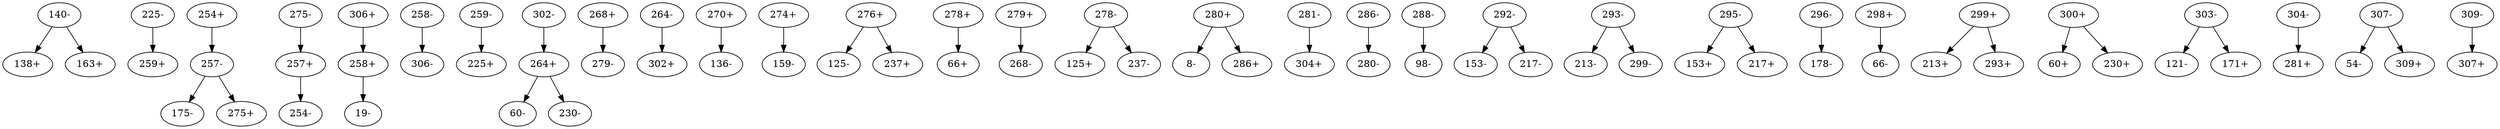 digraph dist {
graph [k=45 s=200 n=10]
"140-" -> "138+" [d=-35 e=2.7 n=59]
"140-" -> "163+" [d=41 e=3.6 n=34]
"225-" -> "259+" [d=-23 e=2.4 n=73]
"254+" -> "257-" [d=-176 e=2.1 n=97]
"257+" -> "254-" [d=-176 e=2.1 n=97]
"257-" -> "175-" [d=-39 e=5.5 n=14]
"257-" -> "275+" [d=-28 e=2.1 n=94]
"258+" -> "19-" [d=-20 e=3.3 n=39]
"258-" -> "306-" [d=-35 e=1.9 n=123]
"259-" -> "225+" [d=-23 e=2.4 n=73]
"264+" -> "60-" [d=-47 e=2.4 n=73]
"264+" -> "230-" [d=83 e=6.3 n=11]
"268+" -> "279-" [d=35 e=4.4 n=22]
"264-" -> "302+" [d=-33 e=2.3 n=85]
"270+" -> "136-" [d=-23 e=2.7 n=59]
"274+" -> "159-" [d=-20 e=2.5 n=68]
"275-" -> "257+" [d=-28 e=2.1 n=94]
"276+" -> "125-" [d=-41 e=3.4 n=37]
"276+" -> "237+" [d=39 e=3.1 n=46]
"278+" -> "66+" [d=-47 e=3.2 n=42]
"279+" -> "268-" [d=35 e=4.4 n=22]
"278-" -> "125+" [d=42 e=4.5 n=21]
"278-" -> "237-" [d=-5 e=4.5 n=21]
"280+" -> "8-" [d=-35 e=2.7 n=59]
"280+" -> "286+" [d=49 e=5.2 n=16]
"281-" -> "304+" [d=29 e=3.3 n=40]
"286-" -> "280-" [d=49 e=5.2 n=16]
"288-" -> "98-" [d=27 e=3.3 n=39]
"292-" -> "153-" [d=-32 e=3.1 n=46]
"292-" -> "217-" [d=50 e=4.9 n=18]
"293-" -> "213-" [d=34 e=5.8 n=13]
"293-" -> "299-" [d=-101 e=4.5 n=21]
"295-" -> "153+" [d=70 e=6.0 n=12]
"295-" -> "217+" [d=-25 e=3.9 n=29]
"296-" -> "178-" [d=47 e=4.2 n=24]
"298+" -> "66-" [d=-27 e=3.7 n=31]
"299+" -> "213+" [d=23 e=3.6 n=33]
"299+" -> "293+" [d=-101 e=4.5 n=21]
"300+" -> "60+" [d=48 e=4.1 n=26]
"300+" -> "230+" [d=-12 e=4.8 n=19]
"302-" -> "264+" [d=-33 e=2.3 n=85]
"303-" -> "121-" [d=60 e=4.2 n=25]
"303-" -> "171+" [d=-38 e=2.6 n=62]
"304-" -> "281+" [d=29 e=3.3 n=40]
"306+" -> "258+" [d=-35 e=1.9 n=123]
"307-" -> "54-" [d=-38 e=4.2 n=25]
"307-" -> "309+" [d=-6 e=2.4 n=74]
"309-" -> "307+" [d=-6 e=2.4 n=74]
}
